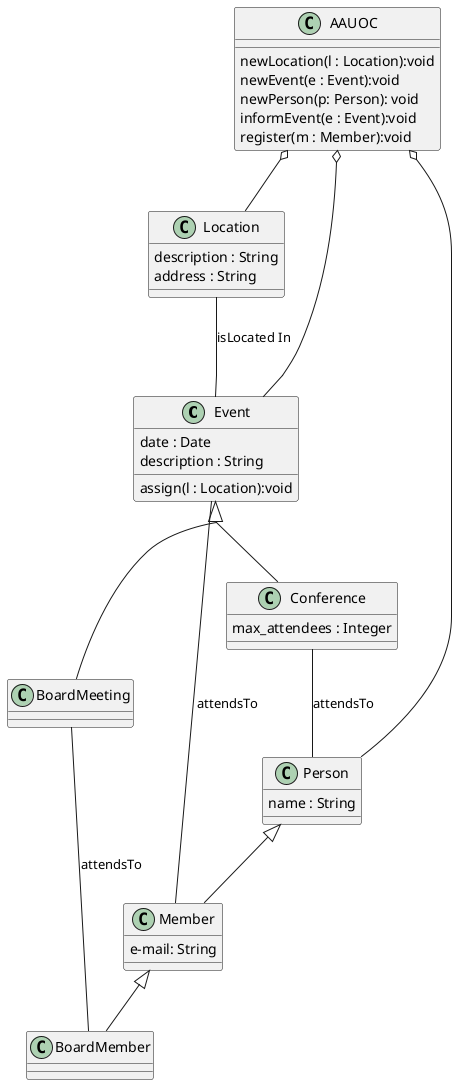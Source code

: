 @startuml
    class Event{
        date : Date
        description : String
        assign(l : Location):void
    }

    class Conference{
        max_attendees : Integer
    }

    class BoardMeeting{
    }

    class Person{
        name : String
    }

    class Member{
        e-mail: String
    }

    class BoardMember{
    }

    class Location{
        description : String
        address : String
    }

    class AAUOC{
        newLocation(l : Location):void
        newEvent(e : Event):void
        newPerson(p: Person): void
        informEvent(e : Event):void
        register(m : Member):void
    }


    AAUOC o-- Location
    AAUOC o-- Event
    AAUOC o-- Person

    Location -- Event : isLocated In

    Event-- Member: attendsTo

    skinparam groupInheritance 2
        Event <|-- Conference
        Event <|-- BoardMeeting

    Member <|-- BoardMember
    Person <|-- Member
    BoardMeeting -- BoardMember : attendsTo
    Conference --Person : attendsTo

@enduml












